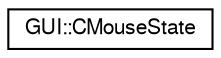 digraph "Representación gráfica de la clase"
{
  edge [fontname="FreeSans",fontsize="10",labelfontname="FreeSans",labelfontsize="10"];
  node [fontname="FreeSans",fontsize="10",shape=record];
  rankdir="LR";
  Node1 [label="GUI::CMouseState",height=0.2,width=0.4,color="black", fillcolor="white", style="filled",URL="$class_g_u_i_1_1_c_mouse_state.html",tooltip="clase que representa el estado del ratón. "];
}
